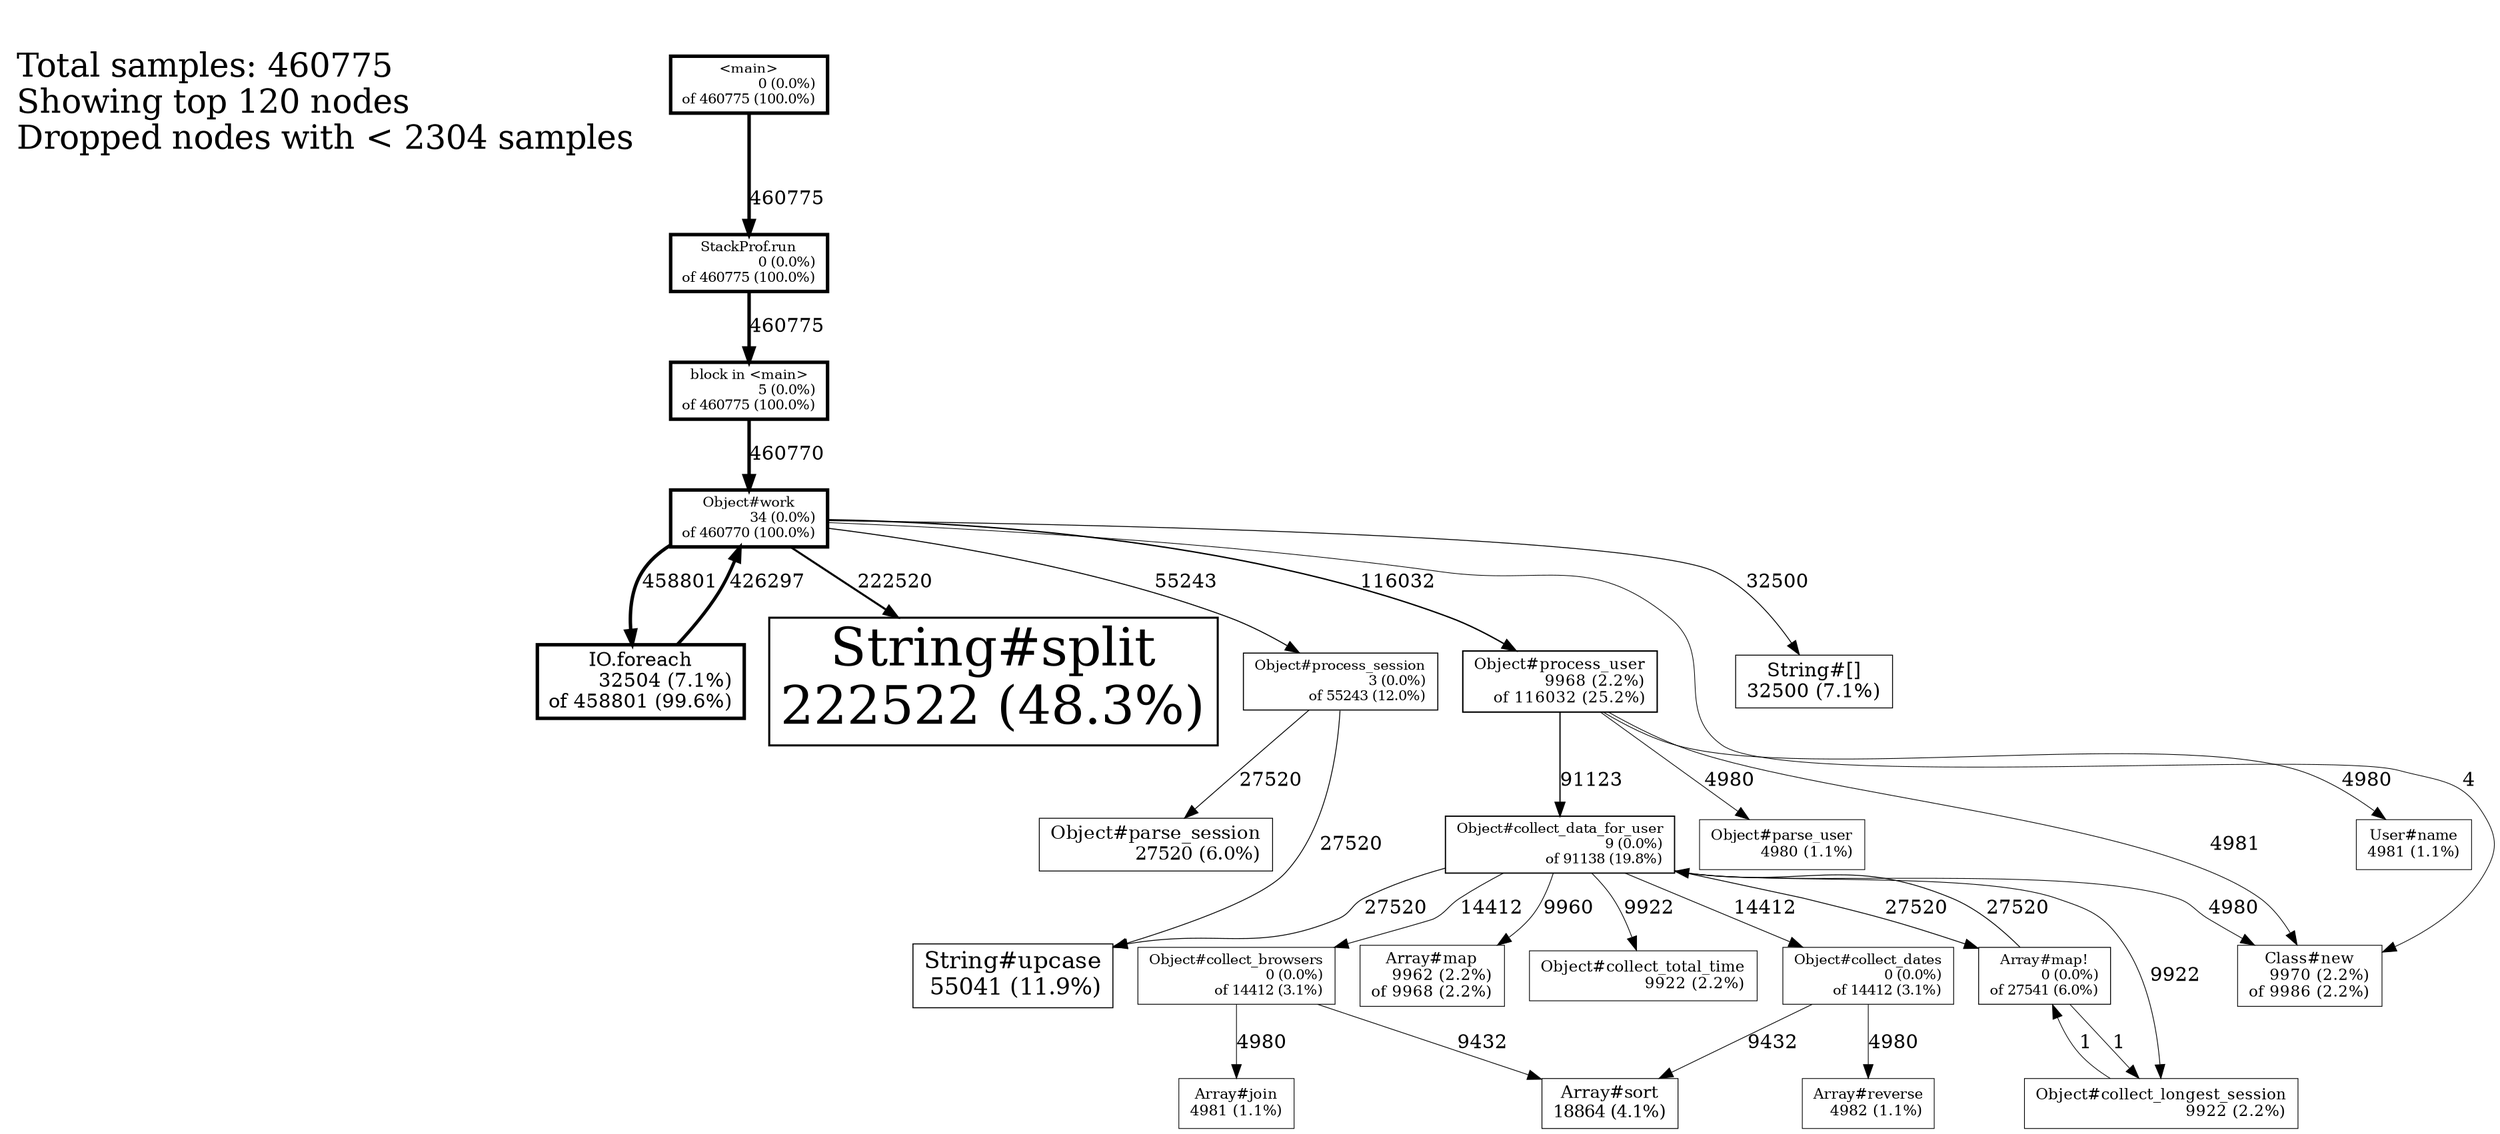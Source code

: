 digraph profile {
Legend [shape=box,fontsize=24,shape=plaintext,label="
Total samples: 460775\lShowing top 120 nodes\lDropped nodes with < 2304 samples\l"];
  "4395331520" [size=2.5] [fontsize=10.0] [penwidth="2.5"] [shape=box] [label="<main>\n0 (0.0%)\rof 460775 (100.0%)\r"];
  "4397441160" [size=2.5] [fontsize=10.0] [penwidth="2.5"] [shape=box] [label="StackProf.run\n0 (0.0%)\rof 460775 (100.0%)\r"];
  "4395331200" [size=2.5] [fontsize=10.00062915127493] [penwidth="2.5"] [shape=box] [label="block in <main>\n5 (0.0%)\rof 460775 (100.0%)\r"];
  "4392420760" [size=2.4999782974336715] [fontsize=10.004278228669525] [penwidth="2.4999782974336715"] [shape=box] [label="Object#work\n34 (0.0%)\rof 460770 (100.0%)\r"];
  "4393643720" [size=2.4914318268135207] [fontsize=14.089986608065718] [penwidth="2.4914318268135207"] [shape=box] [label="IO.foreach\n32504 (7.1%)\rof 458801 (99.6%)\r"];
  "4393771320" [size=1.4658596929086865] [fontsize=38.0] [penwidth="1.4658596929086865"] [shape=box] [label="String#split\n222522 (48.3%)\r"];
  "4392420520" [size=1.0036384352449677] [fontsize=11.254275981700685] [penwidth="1.0036384352449677"] [shape=box] [label="Object#process_user\n9968 (2.2%)\rof 116032 (25.2%)\r"];
  "4392420160" [size=0.8955856980087895] [fontsize=10.001132472294874] [penwidth="0.8955856980087895"] [shape=box] [label="Object#collect_data_for_user\n9 (0.0%)\rof 91138 (19.8%)\r"];
  "4392420400" [size=0.7397829743367152] [fontsize=10.000377490764958] [penwidth="0.7397829743367152"] [shape=box] [label="Object#process_session\n3 (0.0%)\rof 55243 (12.0%)\r"];
  "4393772120" [size=0.7389061906570452] [fontsize=16.925823064685737] [penwidth="0.7389061906570452"] [shape=box] [label="String#upcase\n55041 (11.9%)\r"];
  "4393774800" [size=0.6410666811350443] [fontsize=14.089483287045775] [penwidth="0.6410666811350443"] [shape=box] [label="String#[]\n32500 (7.1%)\r"];
  "4393731800" [size=0.6195420758504693] [fontsize=10.0] [penwidth="0.6195420758504693"] [shape=box] [label="Array#map!\n0 (0.0%)\rof 27541 (6.0%)\r"];
  "4392420200" [size=0.6194509250718898] [fontsize=13.462848617215377] [penwidth="0.6194509250718898"] [shape=box] [label="Object#parse_session\n27520 (6.0%)\r"];
  "4393732200" [size=0.5818794422440454] [fontsize=12.373661930056354] [penwidth="0.5818794422440454"] [shape=box] [label="Array#sort\n18864 (4.1%)\r"];
  "4392419720" [size=0.5625554771851772] [fontsize=10.0] [penwidth="0.5625554771851772"] [shape=box] [label="Object#collect_dates\n0 (0.0%)\rof 14412 (3.1%)\r"];
  "4392419960" [size=0.5625554771851772] [fontsize=10.0] [penwidth="0.5625554771851772"] [shape=box] [label="Object#collect_browsers\n0 (0.0%)\rof 14412 (3.1%)\r"];
  "4393783760" [size=0.543344365471217] [fontsize=11.254527642210657] [penwidth="0.543344365471217"] [shape=box] [label="Class#new\n9970 (2.2%)\rof 9986 (2.2%)\r"];
  "4393731880" [size=0.5432662362324345] [fontsize=11.25352100017077] [penwidth="0.5432662362324345"] [shape=box] [label="Array#map\n9962 (2.2%)\rof 9968 (2.2%)\r"];
  "4392420000" [size=0.5430665726222126] [fontsize=11.248487789971328] [penwidth="0.5430665726222126"] [shape=box] [label="Object#collect_longest_session\n9922 (2.2%)\r"];
  "4392420040" [size=0.5430665726222126] [fontsize=11.248487789971328] [penwidth="0.5430665726222126"] [shape=box] [label="Object#collect_total_time\n9922 (2.2%)\r"];
  "4393732440" [size=0.5216244370896859] [fontsize=10.626886330340371] [penwidth="0.5216244370896859"] [shape=box] [label="Array#reverse\n4982 (1.1%)\r"];
  "4392420840" [size=0.5216200965764202] [fontsize=10.626760500085386] [penwidth="0.5216200965764202"] [shape=box] [label="User#name\n4981 (1.1%)\r"];
  "4393732480" [size=0.5216200965764202] [fontsize=10.626760500085386] [penwidth="0.5216200965764202"] [shape=box] [label="Array#join\n4981 (1.1%)\r"];
  "4392420280" [size=0.5216157560631545] [fontsize=10.626634669830398] [penwidth="0.5216157560631545"] [shape=box] [label="Object#parse_user\n4980 (1.1%)\r"];
  "4395331520" -> "4397441160" [label="460775"] [weight="460775"] [penwidth="2.5"];
  "4397441160" -> "4395331200" [label="460775"] [weight="460775"] [penwidth="2.5"];
  "4395331200" -> "4392420760" [label="460770"] [weight="460770"] [penwidth="2.4999782974336715"];
  "4392420760" -> "4393783760" [label="4"] [weight="4"] [penwidth="0.5000173620530628"];
  "4392420760" -> "4393643720" [label="458801"] [weight="458801"] [penwidth="2.4914318268135207"];
  "4392420760" -> "4393771320" [label="222520"] [weight="222520"] [penwidth="1.465851011882155"];
  "4392420760" -> "4393774800" [label="32500"] [weight="32500"] [penwidth="0.6410666811350443"];
  "4392420760" -> "4392420520" [label="116032"] [weight="116032"] [penwidth="1.0036384352449677"];
  "4392420760" -> "4392420400" [label="55243"] [weight="55243"] [penwidth="0.7397829743367152"];
  "4393643720" -> "4392420760" [label="426297"] [weight="426297"] [penwidth="2.3503477836254136"];
  "4392420520" -> "4392420280" [label="4980"] [weight="4980"] [penwidth="0.5216157560631545"];
  "4392420520" -> "4393783760" [label="4981"] [weight="4981"] [penwidth="0.5216200965764202"];
  "4392420520" -> "4392420160" [label="91123"] [weight="91123"] [penwidth="0.8955205903098041"];
  "4392420520" -> "4392420840" [label="4980"] [weight="4980"] [penwidth="0.5216157560631545"];
  "4392420160" -> "4393783760" [label="4980"] [weight="4980"] [penwidth="0.5216157560631545"];
  "4392420160" -> "4393731880" [label="9960"] [weight="9960"] [penwidth="0.5432315121263089"];
  "4392420160" -> "4393772120" [label="27520"] [weight="27520"] [penwidth="0.6194509250718898"];
  "4392420160" -> "4393731800" [label="27520"] [weight="27520"] [penwidth="0.6194509250718898"];
  "4392420160" -> "4392420040" [label="9922"] [weight="9922"] [penwidth="0.5430665726222126"];
  "4392420160" -> "4392420000" [label="9922"] [weight="9922"] [penwidth="0.5430665726222126"];
  "4392420160" -> "4392419960" [label="14412"] [weight="14412"] [penwidth="0.5625554771851772"];
  "4392420160" -> "4392419720" [label="14412"] [weight="14412"] [penwidth="0.5625554771851772"];
  "4392420400" -> "4392420200" [label="27520"] [weight="27520"] [penwidth="0.6194509250718898"];
  "4392420400" -> "4393772120" [label="27520"] [weight="27520"] [penwidth="0.6194509250718898"];
  "4393731800" -> "4392420160" [label="27520"] [weight="27520"] [penwidth="0.6194509250718898"];
  "4393731800" -> "4392420000" [label="1"] [weight="1"] [penwidth="0.5000043405132657"];
  "4392419720" -> "4393732200" [label="9432"] [weight="9432"] [penwidth="0.5409397211220227"];
  "4392419720" -> "4393732440" [label="4980"] [weight="4980"] [penwidth="0.5216157560631545"];
  "4392419960" -> "4393732200" [label="9432"] [weight="9432"] [penwidth="0.5409397211220227"];
  "4392419960" -> "4393732480" [label="4980"] [weight="4980"] [penwidth="0.5216157560631545"];
  "4392420000" -> "4393731800" [label="1"] [weight="1"] [penwidth="0.5000043405132657"];
}
